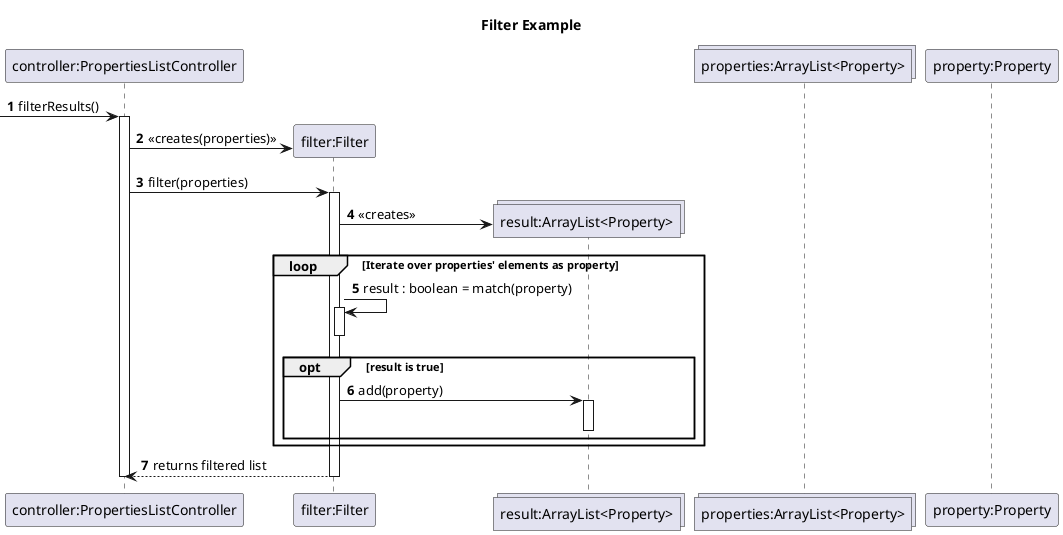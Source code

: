 @startuml
'https://plantuml.com/sequence-diagram

title Filter Example

autonumber

participant "controller:PropertiesListController" as cntrl
participant "filter:Filter" as fil
collections "result:ArrayList<Property>" as result
collections "properties:ArrayList<Property>" as list
participant "property:Property" as prop


->cntrl : filterResults()
activate cntrl
cntrl->fil** : «creates(properties)»
cntrl->fil : filter(properties)
activate fil
fil-> result** : «creates»
loop Iterate over properties' elements as property
fil->fil : result : boolean = match(property)
activate fil
deactivate fil
opt result is true
fil->result : add(property)
activate result
deactivate result
end
end loop
fil-->cntrl : returns filtered list
deactivate fil
deactivate cntrl









autonumber

@enduml